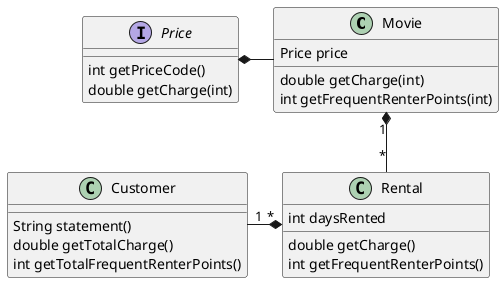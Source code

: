 @startuml

Movie "1" *-- "*" Rental
Customer "1" -* "*" Rental
Price *- Movie

interface Price {
    int getPriceCode()
    double getCharge(int)
}

class Movie {
    Price price
    double getCharge(int)
    int getFrequentRenterPoints(int)
}

class Rental {
    int daysRented
    double getCharge()
    int getFrequentRenterPoints()
}

class Customer {
    String statement()
    double getTotalCharge()
    int getTotalFrequentRenterPoints()
}

@enduml